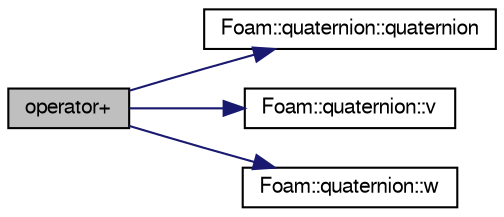 digraph "operator+"
{
  bgcolor="transparent";
  edge [fontname="FreeSans",fontsize="10",labelfontname="FreeSans",labelfontsize="10"];
  node [fontname="FreeSans",fontsize="10",shape=record];
  rankdir="LR";
  Node119815 [label="operator+",height=0.2,width=0.4,color="black", fillcolor="grey75", style="filled", fontcolor="black"];
  Node119815 -> Node119816 [color="midnightblue",fontsize="10",style="solid",fontname="FreeSans"];
  Node119816 [label="Foam::quaternion::quaternion",height=0.2,width=0.4,color="black",URL="$a28130.html#a13b30ba6a22a61f425cc22baf51e8e34",tooltip="Construct null. "];
  Node119815 -> Node119817 [color="midnightblue",fontsize="10",style="solid",fontname="FreeSans"];
  Node119817 [label="Foam::quaternion::v",height=0.2,width=0.4,color="black",URL="$a28130.html#a0b28d9569e4deded6b9ae485461d0b04",tooltip="Vector part of the quaternion ( = axis of rotation) "];
  Node119815 -> Node119818 [color="midnightblue",fontsize="10",style="solid",fontname="FreeSans"];
  Node119818 [label="Foam::quaternion::w",height=0.2,width=0.4,color="black",URL="$a28130.html#a65b3f9bfe6acd8b71cefd575fab0d05c",tooltip="Scalar part of the quaternion ( = cos(theta/2) for rotation) "];
}
